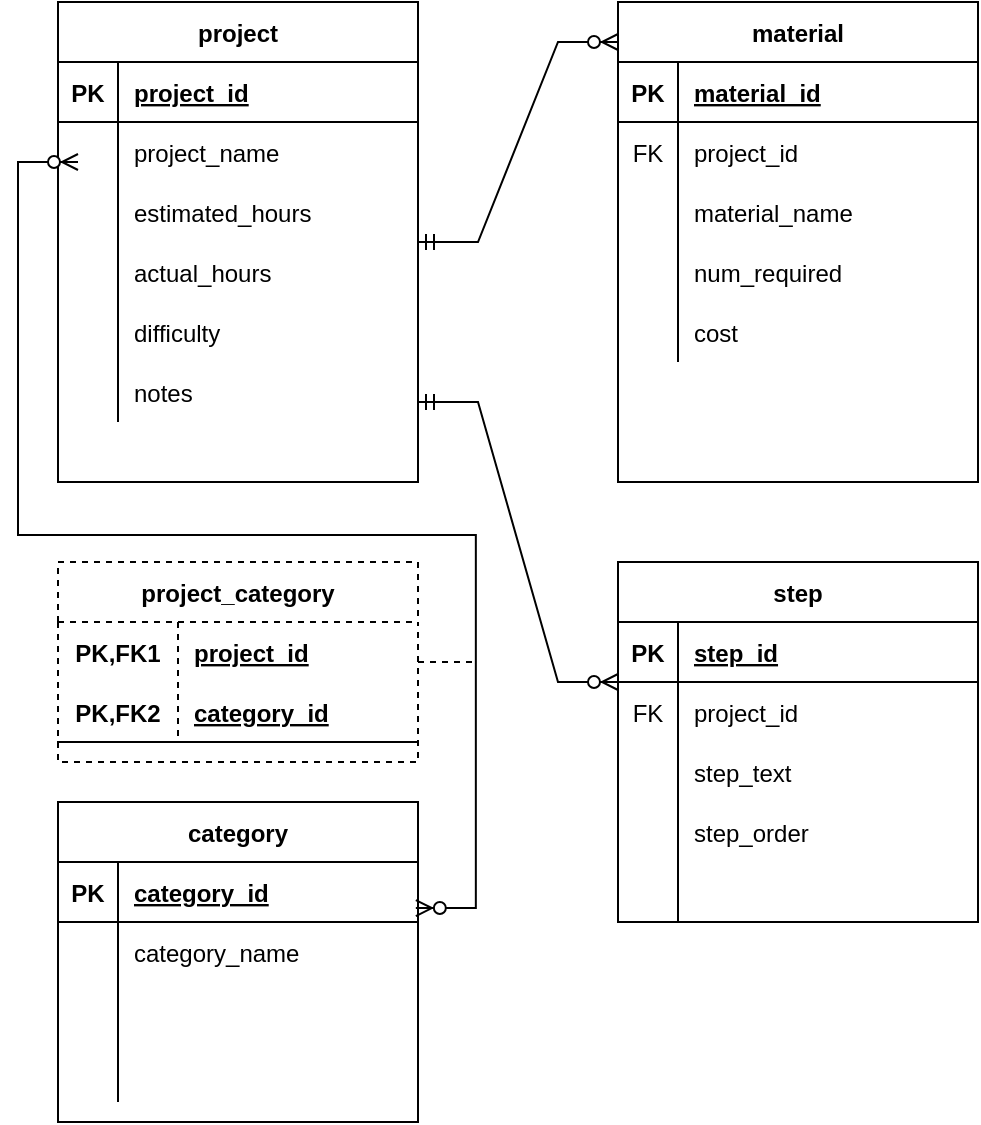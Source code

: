 <mxfile version="20.3.0" type="device"><diagram id="_wBtHl7x-sWzgsGltCXQ" name="Page-1"><mxGraphModel dx="633" dy="680" grid="1" gridSize="10" guides="1" tooltips="1" connect="1" arrows="1" fold="1" page="1" pageScale="1" pageWidth="850" pageHeight="1100" math="0" shadow="0"><root><mxCell id="0"/><mxCell id="1" parent="0"/><mxCell id="PxvUd9yXL9HMgqXcE_9B-1" value="project" style="shape=table;startSize=30;container=1;collapsible=1;childLayout=tableLayout;fixedRows=1;rowLines=0;fontStyle=1;align=center;resizeLast=1;" vertex="1" parent="1"><mxGeometry x="40" y="40" width="180" height="240" as="geometry"/></mxCell><mxCell id="PxvUd9yXL9HMgqXcE_9B-2" value="" style="shape=tableRow;horizontal=0;startSize=0;swimlaneHead=0;swimlaneBody=0;fillColor=none;collapsible=0;dropTarget=0;points=[[0,0.5],[1,0.5]];portConstraint=eastwest;top=0;left=0;right=0;bottom=1;" vertex="1" parent="PxvUd9yXL9HMgqXcE_9B-1"><mxGeometry y="30" width="180" height="30" as="geometry"/></mxCell><mxCell id="PxvUd9yXL9HMgqXcE_9B-3" value="PK" style="shape=partialRectangle;connectable=0;fillColor=none;top=0;left=0;bottom=0;right=0;fontStyle=1;overflow=hidden;" vertex="1" parent="PxvUd9yXL9HMgqXcE_9B-2"><mxGeometry width="30" height="30" as="geometry"><mxRectangle width="30" height="30" as="alternateBounds"/></mxGeometry></mxCell><mxCell id="PxvUd9yXL9HMgqXcE_9B-4" value="project_id" style="shape=partialRectangle;connectable=0;fillColor=none;top=0;left=0;bottom=0;right=0;align=left;spacingLeft=6;fontStyle=5;overflow=hidden;" vertex="1" parent="PxvUd9yXL9HMgqXcE_9B-2"><mxGeometry x="30" width="150" height="30" as="geometry"><mxRectangle width="150" height="30" as="alternateBounds"/></mxGeometry></mxCell><mxCell id="PxvUd9yXL9HMgqXcE_9B-5" value="" style="shape=tableRow;horizontal=0;startSize=0;swimlaneHead=0;swimlaneBody=0;fillColor=none;collapsible=0;dropTarget=0;points=[[0,0.5],[1,0.5]];portConstraint=eastwest;top=0;left=0;right=0;bottom=0;" vertex="1" parent="PxvUd9yXL9HMgqXcE_9B-1"><mxGeometry y="60" width="180" height="30" as="geometry"/></mxCell><mxCell id="PxvUd9yXL9HMgqXcE_9B-6" value="" style="shape=partialRectangle;connectable=0;fillColor=none;top=0;left=0;bottom=0;right=0;editable=1;overflow=hidden;" vertex="1" parent="PxvUd9yXL9HMgqXcE_9B-5"><mxGeometry width="30" height="30" as="geometry"><mxRectangle width="30" height="30" as="alternateBounds"/></mxGeometry></mxCell><mxCell id="PxvUd9yXL9HMgqXcE_9B-7" value="project_name" style="shape=partialRectangle;connectable=0;fillColor=none;top=0;left=0;bottom=0;right=0;align=left;spacingLeft=6;overflow=hidden;" vertex="1" parent="PxvUd9yXL9HMgqXcE_9B-5"><mxGeometry x="30" width="150" height="30" as="geometry"><mxRectangle width="150" height="30" as="alternateBounds"/></mxGeometry></mxCell><mxCell id="PxvUd9yXL9HMgqXcE_9B-8" value="" style="shape=tableRow;horizontal=0;startSize=0;swimlaneHead=0;swimlaneBody=0;fillColor=none;collapsible=0;dropTarget=0;points=[[0,0.5],[1,0.5]];portConstraint=eastwest;top=0;left=0;right=0;bottom=0;" vertex="1" parent="PxvUd9yXL9HMgqXcE_9B-1"><mxGeometry y="90" width="180" height="30" as="geometry"/></mxCell><mxCell id="PxvUd9yXL9HMgqXcE_9B-9" value="" style="shape=partialRectangle;connectable=0;fillColor=none;top=0;left=0;bottom=0;right=0;editable=1;overflow=hidden;" vertex="1" parent="PxvUd9yXL9HMgqXcE_9B-8"><mxGeometry width="30" height="30" as="geometry"><mxRectangle width="30" height="30" as="alternateBounds"/></mxGeometry></mxCell><mxCell id="PxvUd9yXL9HMgqXcE_9B-10" value="estimated_hours" style="shape=partialRectangle;connectable=0;fillColor=none;top=0;left=0;bottom=0;right=0;align=left;spacingLeft=6;overflow=hidden;" vertex="1" parent="PxvUd9yXL9HMgqXcE_9B-8"><mxGeometry x="30" width="150" height="30" as="geometry"><mxRectangle width="150" height="30" as="alternateBounds"/></mxGeometry></mxCell><mxCell id="PxvUd9yXL9HMgqXcE_9B-11" value="" style="shape=tableRow;horizontal=0;startSize=0;swimlaneHead=0;swimlaneBody=0;fillColor=none;collapsible=0;dropTarget=0;points=[[0,0.5],[1,0.5]];portConstraint=eastwest;top=0;left=0;right=0;bottom=0;" vertex="1" parent="PxvUd9yXL9HMgqXcE_9B-1"><mxGeometry y="120" width="180" height="30" as="geometry"/></mxCell><mxCell id="PxvUd9yXL9HMgqXcE_9B-12" value="" style="shape=partialRectangle;connectable=0;fillColor=none;top=0;left=0;bottom=0;right=0;editable=1;overflow=hidden;" vertex="1" parent="PxvUd9yXL9HMgqXcE_9B-11"><mxGeometry width="30" height="30" as="geometry"><mxRectangle width="30" height="30" as="alternateBounds"/></mxGeometry></mxCell><mxCell id="PxvUd9yXL9HMgqXcE_9B-13" value="actual_hours" style="shape=partialRectangle;connectable=0;fillColor=none;top=0;left=0;bottom=0;right=0;align=left;spacingLeft=6;overflow=hidden;" vertex="1" parent="PxvUd9yXL9HMgqXcE_9B-11"><mxGeometry x="30" width="150" height="30" as="geometry"><mxRectangle width="150" height="30" as="alternateBounds"/></mxGeometry></mxCell><mxCell id="PxvUd9yXL9HMgqXcE_9B-14" value="" style="shape=tableRow;horizontal=0;startSize=0;swimlaneHead=0;swimlaneBody=0;fillColor=none;collapsible=0;dropTarget=0;points=[[0,0.5],[1,0.5]];portConstraint=eastwest;top=0;left=0;right=0;bottom=0;" vertex="1" parent="PxvUd9yXL9HMgqXcE_9B-1"><mxGeometry y="150" width="180" height="30" as="geometry"/></mxCell><mxCell id="PxvUd9yXL9HMgqXcE_9B-15" value="" style="shape=partialRectangle;connectable=0;fillColor=none;top=0;left=0;bottom=0;right=0;editable=1;overflow=hidden;" vertex="1" parent="PxvUd9yXL9HMgqXcE_9B-14"><mxGeometry width="30" height="30" as="geometry"><mxRectangle width="30" height="30" as="alternateBounds"/></mxGeometry></mxCell><mxCell id="PxvUd9yXL9HMgqXcE_9B-16" value="difficulty" style="shape=partialRectangle;connectable=0;fillColor=none;top=0;left=0;bottom=0;right=0;align=left;spacingLeft=6;overflow=hidden;" vertex="1" parent="PxvUd9yXL9HMgqXcE_9B-14"><mxGeometry x="30" width="150" height="30" as="geometry"><mxRectangle width="150" height="30" as="alternateBounds"/></mxGeometry></mxCell><mxCell id="PxvUd9yXL9HMgqXcE_9B-17" value="" style="shape=tableRow;horizontal=0;startSize=0;swimlaneHead=0;swimlaneBody=0;fillColor=none;collapsible=0;dropTarget=0;points=[[0,0.5],[1,0.5]];portConstraint=eastwest;top=0;left=0;right=0;bottom=0;" vertex="1" parent="PxvUd9yXL9HMgqXcE_9B-1"><mxGeometry y="180" width="180" height="30" as="geometry"/></mxCell><mxCell id="PxvUd9yXL9HMgqXcE_9B-18" value="" style="shape=partialRectangle;connectable=0;fillColor=none;top=0;left=0;bottom=0;right=0;editable=1;overflow=hidden;" vertex="1" parent="PxvUd9yXL9HMgqXcE_9B-17"><mxGeometry width="30" height="30" as="geometry"><mxRectangle width="30" height="30" as="alternateBounds"/></mxGeometry></mxCell><mxCell id="PxvUd9yXL9HMgqXcE_9B-19" value="notes" style="shape=partialRectangle;connectable=0;fillColor=none;top=0;left=0;bottom=0;right=0;align=left;spacingLeft=6;overflow=hidden;" vertex="1" parent="PxvUd9yXL9HMgqXcE_9B-17"><mxGeometry x="30" width="150" height="30" as="geometry"><mxRectangle width="150" height="30" as="alternateBounds"/></mxGeometry></mxCell><mxCell id="PxvUd9yXL9HMgqXcE_9B-20" value="material" style="shape=table;startSize=30;container=1;collapsible=1;childLayout=tableLayout;fixedRows=1;rowLines=0;fontStyle=1;align=center;resizeLast=1;" vertex="1" parent="1"><mxGeometry x="320" y="40" width="180" height="240" as="geometry"/></mxCell><mxCell id="PxvUd9yXL9HMgqXcE_9B-21" value="" style="shape=tableRow;horizontal=0;startSize=0;swimlaneHead=0;swimlaneBody=0;fillColor=none;collapsible=0;dropTarget=0;points=[[0,0.5],[1,0.5]];portConstraint=eastwest;top=0;left=0;right=0;bottom=1;" vertex="1" parent="PxvUd9yXL9HMgqXcE_9B-20"><mxGeometry y="30" width="180" height="30" as="geometry"/></mxCell><mxCell id="PxvUd9yXL9HMgqXcE_9B-22" value="PK" style="shape=partialRectangle;connectable=0;fillColor=none;top=0;left=0;bottom=0;right=0;fontStyle=1;overflow=hidden;" vertex="1" parent="PxvUd9yXL9HMgqXcE_9B-21"><mxGeometry width="30" height="30" as="geometry"><mxRectangle width="30" height="30" as="alternateBounds"/></mxGeometry></mxCell><mxCell id="PxvUd9yXL9HMgqXcE_9B-23" value="material_id" style="shape=partialRectangle;connectable=0;fillColor=none;top=0;left=0;bottom=0;right=0;align=left;spacingLeft=6;fontStyle=5;overflow=hidden;" vertex="1" parent="PxvUd9yXL9HMgqXcE_9B-21"><mxGeometry x="30" width="150" height="30" as="geometry"><mxRectangle width="150" height="30" as="alternateBounds"/></mxGeometry></mxCell><mxCell id="PxvUd9yXL9HMgqXcE_9B-33" value="" style="shape=tableRow;horizontal=0;startSize=0;swimlaneHead=0;swimlaneBody=0;fillColor=none;collapsible=0;dropTarget=0;points=[[0,0.5],[1,0.5]];portConstraint=eastwest;top=0;left=0;right=0;bottom=0;" vertex="1" parent="PxvUd9yXL9HMgqXcE_9B-20"><mxGeometry y="60" width="180" height="30" as="geometry"/></mxCell><mxCell id="PxvUd9yXL9HMgqXcE_9B-34" value="FK" style="shape=partialRectangle;connectable=0;fillColor=none;top=0;left=0;bottom=0;right=0;fontStyle=0;overflow=hidden;" vertex="1" parent="PxvUd9yXL9HMgqXcE_9B-33"><mxGeometry width="30" height="30" as="geometry"><mxRectangle width="30" height="30" as="alternateBounds"/></mxGeometry></mxCell><mxCell id="PxvUd9yXL9HMgqXcE_9B-35" value="project_id" style="shape=partialRectangle;connectable=0;fillColor=none;top=0;left=0;bottom=0;right=0;align=left;spacingLeft=6;fontStyle=0;overflow=hidden;" vertex="1" parent="PxvUd9yXL9HMgqXcE_9B-33"><mxGeometry x="30" width="150" height="30" as="geometry"><mxRectangle width="150" height="30" as="alternateBounds"/></mxGeometry></mxCell><mxCell id="PxvUd9yXL9HMgqXcE_9B-24" value="" style="shape=tableRow;horizontal=0;startSize=0;swimlaneHead=0;swimlaneBody=0;fillColor=none;collapsible=0;dropTarget=0;points=[[0,0.5],[1,0.5]];portConstraint=eastwest;top=0;left=0;right=0;bottom=0;" vertex="1" parent="PxvUd9yXL9HMgqXcE_9B-20"><mxGeometry y="90" width="180" height="30" as="geometry"/></mxCell><mxCell id="PxvUd9yXL9HMgqXcE_9B-25" value="" style="shape=partialRectangle;connectable=0;fillColor=none;top=0;left=0;bottom=0;right=0;editable=1;overflow=hidden;" vertex="1" parent="PxvUd9yXL9HMgqXcE_9B-24"><mxGeometry width="30" height="30" as="geometry"><mxRectangle width="30" height="30" as="alternateBounds"/></mxGeometry></mxCell><mxCell id="PxvUd9yXL9HMgqXcE_9B-26" value="material_name" style="shape=partialRectangle;connectable=0;fillColor=none;top=0;left=0;bottom=0;right=0;align=left;spacingLeft=6;overflow=hidden;" vertex="1" parent="PxvUd9yXL9HMgqXcE_9B-24"><mxGeometry x="30" width="150" height="30" as="geometry"><mxRectangle width="150" height="30" as="alternateBounds"/></mxGeometry></mxCell><mxCell id="PxvUd9yXL9HMgqXcE_9B-27" value="" style="shape=tableRow;horizontal=0;startSize=0;swimlaneHead=0;swimlaneBody=0;fillColor=none;collapsible=0;dropTarget=0;points=[[0,0.5],[1,0.5]];portConstraint=eastwest;top=0;left=0;right=0;bottom=0;" vertex="1" parent="PxvUd9yXL9HMgqXcE_9B-20"><mxGeometry y="120" width="180" height="30" as="geometry"/></mxCell><mxCell id="PxvUd9yXL9HMgqXcE_9B-28" value="" style="shape=partialRectangle;connectable=0;fillColor=none;top=0;left=0;bottom=0;right=0;editable=1;overflow=hidden;" vertex="1" parent="PxvUd9yXL9HMgqXcE_9B-27"><mxGeometry width="30" height="30" as="geometry"><mxRectangle width="30" height="30" as="alternateBounds"/></mxGeometry></mxCell><mxCell id="PxvUd9yXL9HMgqXcE_9B-29" value="num_required" style="shape=partialRectangle;connectable=0;fillColor=none;top=0;left=0;bottom=0;right=0;align=left;spacingLeft=6;overflow=hidden;" vertex="1" parent="PxvUd9yXL9HMgqXcE_9B-27"><mxGeometry x="30" width="150" height="30" as="geometry"><mxRectangle width="150" height="30" as="alternateBounds"/></mxGeometry></mxCell><mxCell id="PxvUd9yXL9HMgqXcE_9B-30" value="" style="shape=tableRow;horizontal=0;startSize=0;swimlaneHead=0;swimlaneBody=0;fillColor=none;collapsible=0;dropTarget=0;points=[[0,0.5],[1,0.5]];portConstraint=eastwest;top=0;left=0;right=0;bottom=0;" vertex="1" parent="PxvUd9yXL9HMgqXcE_9B-20"><mxGeometry y="150" width="180" height="30" as="geometry"/></mxCell><mxCell id="PxvUd9yXL9HMgqXcE_9B-31" value="" style="shape=partialRectangle;connectable=0;fillColor=none;top=0;left=0;bottom=0;right=0;editable=1;overflow=hidden;" vertex="1" parent="PxvUd9yXL9HMgqXcE_9B-30"><mxGeometry width="30" height="30" as="geometry"><mxRectangle width="30" height="30" as="alternateBounds"/></mxGeometry></mxCell><mxCell id="PxvUd9yXL9HMgqXcE_9B-32" value="cost" style="shape=partialRectangle;connectable=0;fillColor=none;top=0;left=0;bottom=0;right=0;align=left;spacingLeft=6;overflow=hidden;" vertex="1" parent="PxvUd9yXL9HMgqXcE_9B-30"><mxGeometry x="30" width="150" height="30" as="geometry"><mxRectangle width="150" height="30" as="alternateBounds"/></mxGeometry></mxCell><mxCell id="PxvUd9yXL9HMgqXcE_9B-36" value="project_category" style="shape=table;startSize=30;container=1;collapsible=1;childLayout=tableLayout;fixedRows=1;rowLines=0;fontStyle=1;align=center;resizeLast=1;sketch=0;swimlaneLine=1;dashed=1;" vertex="1" parent="1"><mxGeometry x="40" y="320" width="180" height="100" as="geometry"/></mxCell><mxCell id="PxvUd9yXL9HMgqXcE_9B-37" value="" style="shape=tableRow;horizontal=0;startSize=0;swimlaneHead=0;swimlaneBody=0;fillColor=none;collapsible=0;dropTarget=0;points=[[0,0.5],[1,0.5]];portConstraint=eastwest;top=0;left=0;right=0;bottom=0;" vertex="1" parent="PxvUd9yXL9HMgqXcE_9B-36"><mxGeometry y="30" width="180" height="30" as="geometry"/></mxCell><mxCell id="PxvUd9yXL9HMgqXcE_9B-38" value="PK,FK1" style="shape=partialRectangle;connectable=0;fillColor=none;top=0;left=0;bottom=0;right=0;fontStyle=1;overflow=hidden;" vertex="1" parent="PxvUd9yXL9HMgqXcE_9B-37"><mxGeometry width="60" height="30" as="geometry"><mxRectangle width="60" height="30" as="alternateBounds"/></mxGeometry></mxCell><mxCell id="PxvUd9yXL9HMgqXcE_9B-39" value="project_id" style="shape=partialRectangle;connectable=0;fillColor=none;top=0;left=0;bottom=0;right=0;align=left;spacingLeft=6;fontStyle=5;overflow=hidden;" vertex="1" parent="PxvUd9yXL9HMgqXcE_9B-37"><mxGeometry x="60" width="120" height="30" as="geometry"><mxRectangle width="120" height="30" as="alternateBounds"/></mxGeometry></mxCell><mxCell id="PxvUd9yXL9HMgqXcE_9B-40" value="" style="shape=tableRow;horizontal=0;startSize=0;swimlaneHead=0;swimlaneBody=0;fillColor=none;collapsible=0;dropTarget=0;points=[[0,0.5],[1,0.5]];portConstraint=eastwest;top=0;left=0;right=0;bottom=1;" vertex="1" parent="PxvUd9yXL9HMgqXcE_9B-36"><mxGeometry y="60" width="180" height="30" as="geometry"/></mxCell><mxCell id="PxvUd9yXL9HMgqXcE_9B-41" value="PK,FK2" style="shape=partialRectangle;connectable=0;fillColor=none;top=0;left=0;bottom=0;right=0;fontStyle=1;overflow=hidden;" vertex="1" parent="PxvUd9yXL9HMgqXcE_9B-40"><mxGeometry width="60" height="30" as="geometry"><mxRectangle width="60" height="30" as="alternateBounds"/></mxGeometry></mxCell><mxCell id="PxvUd9yXL9HMgqXcE_9B-42" value="category_id" style="shape=partialRectangle;connectable=0;fillColor=none;top=0;left=0;bottom=0;right=0;align=left;spacingLeft=6;fontStyle=5;overflow=hidden;" vertex="1" parent="PxvUd9yXL9HMgqXcE_9B-40"><mxGeometry x="60" width="120" height="30" as="geometry"><mxRectangle width="120" height="30" as="alternateBounds"/></mxGeometry></mxCell><mxCell id="PxvUd9yXL9HMgqXcE_9B-49" value="step" style="shape=table;startSize=30;container=1;collapsible=1;childLayout=tableLayout;fixedRows=1;rowLines=0;fontStyle=1;align=center;resizeLast=1;sketch=0;" vertex="1" parent="1"><mxGeometry x="320" y="320" width="180" height="180" as="geometry"/></mxCell><mxCell id="PxvUd9yXL9HMgqXcE_9B-50" value="" style="shape=tableRow;horizontal=0;startSize=0;swimlaneHead=0;swimlaneBody=0;fillColor=none;collapsible=0;dropTarget=0;points=[[0,0.5],[1,0.5]];portConstraint=eastwest;top=0;left=0;right=0;bottom=1;sketch=0;" vertex="1" parent="PxvUd9yXL9HMgqXcE_9B-49"><mxGeometry y="30" width="180" height="30" as="geometry"/></mxCell><mxCell id="PxvUd9yXL9HMgqXcE_9B-51" value="PK" style="shape=partialRectangle;connectable=0;fillColor=none;top=0;left=0;bottom=0;right=0;fontStyle=1;overflow=hidden;sketch=0;" vertex="1" parent="PxvUd9yXL9HMgqXcE_9B-50"><mxGeometry width="30" height="30" as="geometry"><mxRectangle width="30" height="30" as="alternateBounds"/></mxGeometry></mxCell><mxCell id="PxvUd9yXL9HMgqXcE_9B-52" value="step_id" style="shape=partialRectangle;connectable=0;fillColor=none;top=0;left=0;bottom=0;right=0;align=left;spacingLeft=6;fontStyle=5;overflow=hidden;sketch=0;" vertex="1" parent="PxvUd9yXL9HMgqXcE_9B-50"><mxGeometry x="30" width="150" height="30" as="geometry"><mxRectangle width="150" height="30" as="alternateBounds"/></mxGeometry></mxCell><mxCell id="PxvUd9yXL9HMgqXcE_9B-66" value="" style="shape=tableRow;horizontal=0;startSize=0;swimlaneHead=0;swimlaneBody=0;fillColor=none;collapsible=0;dropTarget=0;points=[[0,0.5],[1,0.5]];portConstraint=eastwest;top=0;left=0;right=0;bottom=0;sketch=0;" vertex="1" parent="PxvUd9yXL9HMgqXcE_9B-49"><mxGeometry y="60" width="180" height="30" as="geometry"/></mxCell><mxCell id="PxvUd9yXL9HMgqXcE_9B-67" value="FK" style="shape=partialRectangle;connectable=0;fillColor=none;top=0;left=0;bottom=0;right=0;fontStyle=0;overflow=hidden;sketch=0;" vertex="1" parent="PxvUd9yXL9HMgqXcE_9B-66"><mxGeometry width="30" height="30" as="geometry"><mxRectangle width="30" height="30" as="alternateBounds"/></mxGeometry></mxCell><mxCell id="PxvUd9yXL9HMgqXcE_9B-68" value="project_id" style="shape=partialRectangle;connectable=0;fillColor=none;top=0;left=0;bottom=0;right=0;align=left;spacingLeft=6;fontStyle=0;overflow=hidden;sketch=0;" vertex="1" parent="PxvUd9yXL9HMgqXcE_9B-66"><mxGeometry x="30" width="150" height="30" as="geometry"><mxRectangle width="150" height="30" as="alternateBounds"/></mxGeometry></mxCell><mxCell id="PxvUd9yXL9HMgqXcE_9B-53" value="" style="shape=tableRow;horizontal=0;startSize=0;swimlaneHead=0;swimlaneBody=0;fillColor=none;collapsible=0;dropTarget=0;points=[[0,0.5],[1,0.5]];portConstraint=eastwest;top=0;left=0;right=0;bottom=0;sketch=0;" vertex="1" parent="PxvUd9yXL9HMgqXcE_9B-49"><mxGeometry y="90" width="180" height="30" as="geometry"/></mxCell><mxCell id="PxvUd9yXL9HMgqXcE_9B-54" value="" style="shape=partialRectangle;connectable=0;fillColor=none;top=0;left=0;bottom=0;right=0;editable=1;overflow=hidden;sketch=0;" vertex="1" parent="PxvUd9yXL9HMgqXcE_9B-53"><mxGeometry width="30" height="30" as="geometry"><mxRectangle width="30" height="30" as="alternateBounds"/></mxGeometry></mxCell><mxCell id="PxvUd9yXL9HMgqXcE_9B-55" value="step_text" style="shape=partialRectangle;connectable=0;fillColor=none;top=0;left=0;bottom=0;right=0;align=left;spacingLeft=6;overflow=hidden;sketch=0;" vertex="1" parent="PxvUd9yXL9HMgqXcE_9B-53"><mxGeometry x="30" width="150" height="30" as="geometry"><mxRectangle width="150" height="30" as="alternateBounds"/></mxGeometry></mxCell><mxCell id="PxvUd9yXL9HMgqXcE_9B-56" value="" style="shape=tableRow;horizontal=0;startSize=0;swimlaneHead=0;swimlaneBody=0;fillColor=none;collapsible=0;dropTarget=0;points=[[0,0.5],[1,0.5]];portConstraint=eastwest;top=0;left=0;right=0;bottom=0;sketch=0;" vertex="1" parent="PxvUd9yXL9HMgqXcE_9B-49"><mxGeometry y="120" width="180" height="30" as="geometry"/></mxCell><mxCell id="PxvUd9yXL9HMgqXcE_9B-57" value="" style="shape=partialRectangle;connectable=0;fillColor=none;top=0;left=0;bottom=0;right=0;editable=1;overflow=hidden;sketch=0;" vertex="1" parent="PxvUd9yXL9HMgqXcE_9B-56"><mxGeometry width="30" height="30" as="geometry"><mxRectangle width="30" height="30" as="alternateBounds"/></mxGeometry></mxCell><mxCell id="PxvUd9yXL9HMgqXcE_9B-58" value="step_order" style="shape=partialRectangle;connectable=0;fillColor=none;top=0;left=0;bottom=0;right=0;align=left;spacingLeft=6;overflow=hidden;sketch=0;" vertex="1" parent="PxvUd9yXL9HMgqXcE_9B-56"><mxGeometry x="30" width="150" height="30" as="geometry"><mxRectangle width="150" height="30" as="alternateBounds"/></mxGeometry></mxCell><mxCell id="PxvUd9yXL9HMgqXcE_9B-59" value="" style="shape=tableRow;horizontal=0;startSize=0;swimlaneHead=0;swimlaneBody=0;fillColor=none;collapsible=0;dropTarget=0;points=[[0,0.5],[1,0.5]];portConstraint=eastwest;top=0;left=0;right=0;bottom=0;sketch=0;" vertex="1" parent="PxvUd9yXL9HMgqXcE_9B-49"><mxGeometry y="150" width="180" height="30" as="geometry"/></mxCell><mxCell id="PxvUd9yXL9HMgqXcE_9B-60" value="" style="shape=partialRectangle;connectable=0;fillColor=none;top=0;left=0;bottom=0;right=0;editable=1;overflow=hidden;sketch=0;" vertex="1" parent="PxvUd9yXL9HMgqXcE_9B-59"><mxGeometry width="30" height="30" as="geometry"><mxRectangle width="30" height="30" as="alternateBounds"/></mxGeometry></mxCell><mxCell id="PxvUd9yXL9HMgqXcE_9B-61" value="" style="shape=partialRectangle;connectable=0;fillColor=none;top=0;left=0;bottom=0;right=0;align=left;spacingLeft=6;overflow=hidden;sketch=0;" vertex="1" parent="PxvUd9yXL9HMgqXcE_9B-59"><mxGeometry x="30" width="150" height="30" as="geometry"><mxRectangle width="150" height="30" as="alternateBounds"/></mxGeometry></mxCell><mxCell id="PxvUd9yXL9HMgqXcE_9B-69" value="category" style="shape=table;startSize=30;container=1;collapsible=1;childLayout=tableLayout;fixedRows=1;rowLines=0;fontStyle=1;align=center;resizeLast=1;sketch=0;" vertex="1" parent="1"><mxGeometry x="40" y="440" width="180" height="160" as="geometry"/></mxCell><mxCell id="PxvUd9yXL9HMgqXcE_9B-70" value="" style="shape=tableRow;horizontal=0;startSize=0;swimlaneHead=0;swimlaneBody=0;fillColor=none;collapsible=0;dropTarget=0;points=[[0,0.5],[1,0.5]];portConstraint=eastwest;top=0;left=0;right=0;bottom=1;sketch=0;" vertex="1" parent="PxvUd9yXL9HMgqXcE_9B-69"><mxGeometry y="30" width="180" height="30" as="geometry"/></mxCell><mxCell id="PxvUd9yXL9HMgqXcE_9B-71" value="PK" style="shape=partialRectangle;connectable=0;fillColor=none;top=0;left=0;bottom=0;right=0;fontStyle=1;overflow=hidden;sketch=0;" vertex="1" parent="PxvUd9yXL9HMgqXcE_9B-70"><mxGeometry width="30" height="30" as="geometry"><mxRectangle width="30" height="30" as="alternateBounds"/></mxGeometry></mxCell><mxCell id="PxvUd9yXL9HMgqXcE_9B-72" value="category_id" style="shape=partialRectangle;connectable=0;fillColor=none;top=0;left=0;bottom=0;right=0;align=left;spacingLeft=6;fontStyle=5;overflow=hidden;sketch=0;" vertex="1" parent="PxvUd9yXL9HMgqXcE_9B-70"><mxGeometry x="30" width="150" height="30" as="geometry"><mxRectangle width="150" height="30" as="alternateBounds"/></mxGeometry></mxCell><mxCell id="PxvUd9yXL9HMgqXcE_9B-73" value="" style="shape=tableRow;horizontal=0;startSize=0;swimlaneHead=0;swimlaneBody=0;fillColor=none;collapsible=0;dropTarget=0;points=[[0,0.5],[1,0.5]];portConstraint=eastwest;top=0;left=0;right=0;bottom=0;sketch=0;" vertex="1" parent="PxvUd9yXL9HMgqXcE_9B-69"><mxGeometry y="60" width="180" height="30" as="geometry"/></mxCell><mxCell id="PxvUd9yXL9HMgqXcE_9B-74" value="" style="shape=partialRectangle;connectable=0;fillColor=none;top=0;left=0;bottom=0;right=0;editable=1;overflow=hidden;sketch=0;" vertex="1" parent="PxvUd9yXL9HMgqXcE_9B-73"><mxGeometry width="30" height="30" as="geometry"><mxRectangle width="30" height="30" as="alternateBounds"/></mxGeometry></mxCell><mxCell id="PxvUd9yXL9HMgqXcE_9B-75" value="category_name" style="shape=partialRectangle;connectable=0;fillColor=none;top=0;left=0;bottom=0;right=0;align=left;spacingLeft=6;overflow=hidden;sketch=0;" vertex="1" parent="PxvUd9yXL9HMgqXcE_9B-73"><mxGeometry x="30" width="150" height="30" as="geometry"><mxRectangle width="150" height="30" as="alternateBounds"/></mxGeometry></mxCell><mxCell id="PxvUd9yXL9HMgqXcE_9B-76" value="" style="shape=tableRow;horizontal=0;startSize=0;swimlaneHead=0;swimlaneBody=0;fillColor=none;collapsible=0;dropTarget=0;points=[[0,0.5],[1,0.5]];portConstraint=eastwest;top=0;left=0;right=0;bottom=0;sketch=0;" vertex="1" parent="PxvUd9yXL9HMgqXcE_9B-69"><mxGeometry y="90" width="180" height="30" as="geometry"/></mxCell><mxCell id="PxvUd9yXL9HMgqXcE_9B-77" value="" style="shape=partialRectangle;connectable=0;fillColor=none;top=0;left=0;bottom=0;right=0;editable=1;overflow=hidden;sketch=0;" vertex="1" parent="PxvUd9yXL9HMgqXcE_9B-76"><mxGeometry width="30" height="30" as="geometry"><mxRectangle width="30" height="30" as="alternateBounds"/></mxGeometry></mxCell><mxCell id="PxvUd9yXL9HMgqXcE_9B-78" value="" style="shape=partialRectangle;connectable=0;fillColor=none;top=0;left=0;bottom=0;right=0;align=left;spacingLeft=6;overflow=hidden;sketch=0;" vertex="1" parent="PxvUd9yXL9HMgqXcE_9B-76"><mxGeometry x="30" width="150" height="30" as="geometry"><mxRectangle width="150" height="30" as="alternateBounds"/></mxGeometry></mxCell><mxCell id="PxvUd9yXL9HMgqXcE_9B-79" value="" style="shape=tableRow;horizontal=0;startSize=0;swimlaneHead=0;swimlaneBody=0;fillColor=none;collapsible=0;dropTarget=0;points=[[0,0.5],[1,0.5]];portConstraint=eastwest;top=0;left=0;right=0;bottom=0;sketch=0;" vertex="1" parent="PxvUd9yXL9HMgqXcE_9B-69"><mxGeometry y="120" width="180" height="30" as="geometry"/></mxCell><mxCell id="PxvUd9yXL9HMgqXcE_9B-80" value="" style="shape=partialRectangle;connectable=0;fillColor=none;top=0;left=0;bottom=0;right=0;editable=1;overflow=hidden;sketch=0;" vertex="1" parent="PxvUd9yXL9HMgqXcE_9B-79"><mxGeometry width="30" height="30" as="geometry"><mxRectangle width="30" height="30" as="alternateBounds"/></mxGeometry></mxCell><mxCell id="PxvUd9yXL9HMgqXcE_9B-81" value="" style="shape=partialRectangle;connectable=0;fillColor=none;top=0;left=0;bottom=0;right=0;align=left;spacingLeft=6;overflow=hidden;sketch=0;" vertex="1" parent="PxvUd9yXL9HMgqXcE_9B-79"><mxGeometry x="30" width="150" height="30" as="geometry"><mxRectangle width="150" height="30" as="alternateBounds"/></mxGeometry></mxCell><mxCell id="PxvUd9yXL9HMgqXcE_9B-82" value="" style="edgeStyle=entityRelationEdgeStyle;fontSize=12;html=1;endArrow=ERzeroToMany;startArrow=ERmandOne;rounded=0;" edge="1" parent="1"><mxGeometry width="100" height="100" relative="1" as="geometry"><mxPoint x="220" y="160" as="sourcePoint"/><mxPoint x="320" y="60" as="targetPoint"/></mxGeometry></mxCell><mxCell id="PxvUd9yXL9HMgqXcE_9B-83" value="" style="edgeStyle=entityRelationEdgeStyle;fontSize=12;html=1;endArrow=ERzeroToMany;startArrow=ERmandOne;rounded=0;entryX=0;entryY=0;entryDx=0;entryDy=0;entryPerimeter=0;" edge="1" parent="1" target="PxvUd9yXL9HMgqXcE_9B-66"><mxGeometry width="100" height="100" relative="1" as="geometry"><mxPoint x="220" y="240" as="sourcePoint"/><mxPoint x="320" y="140" as="targetPoint"/></mxGeometry></mxCell><mxCell id="PxvUd9yXL9HMgqXcE_9B-84" value="" style="edgeStyle=entityRelationEdgeStyle;fontSize=12;html=1;endArrow=ERzeroToMany;endFill=1;startArrow=ERzeroToMany;rounded=0;exitX=0.994;exitY=0.767;exitDx=0;exitDy=0;exitPerimeter=0;" edge="1" parent="1" source="PxvUd9yXL9HMgqXcE_9B-70"><mxGeometry width="100" height="100" relative="1" as="geometry"><mxPoint x="-50" y="220" as="sourcePoint"/><mxPoint x="50" y="120" as="targetPoint"/></mxGeometry></mxCell><mxCell id="PxvUd9yXL9HMgqXcE_9B-85" value="" style="endArrow=none;dashed=1;html=1;rounded=0;" edge="1" parent="1"><mxGeometry width="50" height="50" relative="1" as="geometry"><mxPoint x="220" y="370" as="sourcePoint"/><mxPoint x="250" y="370" as="targetPoint"/></mxGeometry></mxCell></root></mxGraphModel></diagram></mxfile>